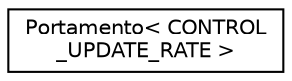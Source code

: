 digraph "Graphical Class Hierarchy"
{
  edge [fontname="Helvetica",fontsize="10",labelfontname="Helvetica",labelfontsize="10"];
  node [fontname="Helvetica",fontsize="10",shape=record];
  rankdir="LR";
  Node1 [label="Portamento\< CONTROL\l_UPDATE_RATE \>",height=0.2,width=0.4,color="black", fillcolor="white", style="filled",URL="$class_portamento.html",tooltip="A simple portamento (pitch slide from one note to the next) effect, useful for note-based application..."];
}

